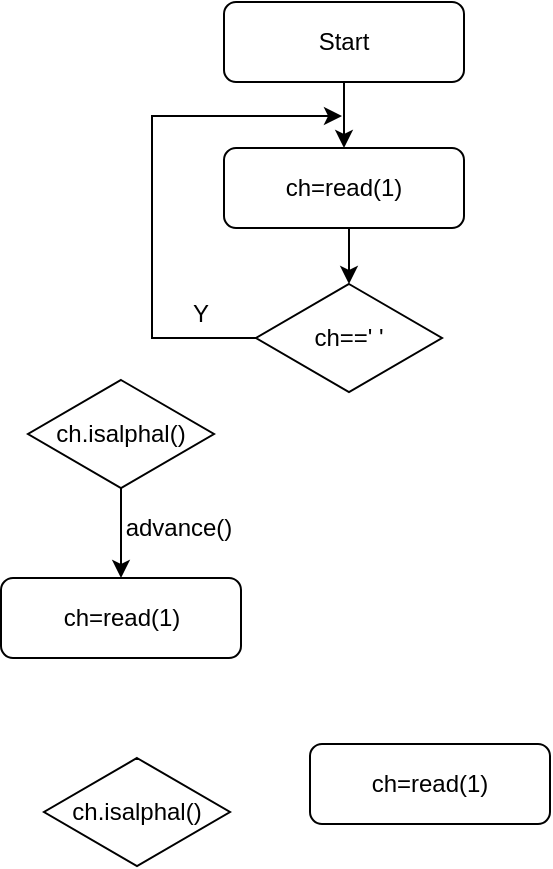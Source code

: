 <mxfile version="20.3.0" type="device"><diagram id="C5RBs43oDa-KdzZeNtuy" name="Page-1"><mxGraphModel dx="411" dy="579" grid="0" gridSize="10" guides="1" tooltips="1" connect="1" arrows="1" fold="1" page="1" pageScale="1" pageWidth="827" pageHeight="1169" math="0" shadow="0"><root><mxCell id="WIyWlLk6GJQsqaUBKTNV-0"/><mxCell id="WIyWlLk6GJQsqaUBKTNV-1" parent="WIyWlLk6GJQsqaUBKTNV-0"/><mxCell id="KAq6Mw872pfE508ukw00-6" style="edgeStyle=orthogonalEdgeStyle;rounded=0;orthogonalLoop=1;jettySize=auto;html=1;exitX=0.5;exitY=1;exitDx=0;exitDy=0;entryX=0.5;entryY=0;entryDx=0;entryDy=0;" edge="1" parent="WIyWlLk6GJQsqaUBKTNV-1" source="WIyWlLk6GJQsqaUBKTNV-3" target="KAq6Mw872pfE508ukw00-5"><mxGeometry relative="1" as="geometry"/></mxCell><mxCell id="WIyWlLk6GJQsqaUBKTNV-3" value="ch=read(1)" style="rounded=1;whiteSpace=wrap;html=1;fontSize=12;glass=0;strokeWidth=1;shadow=0;" parent="WIyWlLk6GJQsqaUBKTNV-1" vertex="1"><mxGeometry x="160" y="80" width="120" height="40" as="geometry"/></mxCell><mxCell id="KAq6Mw872pfE508ukw00-2" style="edgeStyle=orthogonalEdgeStyle;rounded=0;orthogonalLoop=1;jettySize=auto;html=1;exitX=0.5;exitY=1;exitDx=0;exitDy=0;" edge="1" parent="WIyWlLk6GJQsqaUBKTNV-1" source="KAq6Mw872pfE508ukw00-1" target="WIyWlLk6GJQsqaUBKTNV-3"><mxGeometry relative="1" as="geometry"/></mxCell><mxCell id="KAq6Mw872pfE508ukw00-1" value="Start" style="rounded=1;whiteSpace=wrap;html=1;fontSize=12;glass=0;strokeWidth=1;shadow=0;" vertex="1" parent="WIyWlLk6GJQsqaUBKTNV-1"><mxGeometry x="160" y="7" width="120" height="40" as="geometry"/></mxCell><mxCell id="KAq6Mw872pfE508ukw00-4" value="ch=read(1)" style="rounded=1;whiteSpace=wrap;html=1;fontSize=12;glass=0;strokeWidth=1;shadow=0;" vertex="1" parent="WIyWlLk6GJQsqaUBKTNV-1"><mxGeometry x="203" y="378" width="120" height="40" as="geometry"/></mxCell><mxCell id="KAq6Mw872pfE508ukw00-7" style="edgeStyle=orthogonalEdgeStyle;rounded=0;orthogonalLoop=1;jettySize=auto;html=1;entryX=0;entryY=0.5;entryDx=0;entryDy=0;exitX=0;exitY=0.5;exitDx=0;exitDy=0;" edge="1" parent="WIyWlLk6GJQsqaUBKTNV-1" source="KAq6Mw872pfE508ukw00-5"><mxGeometry relative="1" as="geometry"><mxPoint x="219" y="64" as="targetPoint"/><Array as="points"><mxPoint x="124" y="175"/><mxPoint x="124" y="64"/></Array></mxGeometry></mxCell><mxCell id="KAq6Mw872pfE508ukw00-5" value="ch==' '" style="rhombus;whiteSpace=wrap;html=1;" vertex="1" parent="WIyWlLk6GJQsqaUBKTNV-1"><mxGeometry x="176" y="148" width="93" height="54" as="geometry"/></mxCell><mxCell id="KAq6Mw872pfE508ukw00-8" value="Y" style="text;html=1;align=center;verticalAlign=middle;resizable=0;points=[];autosize=1;strokeColor=none;fillColor=none;" vertex="1" parent="WIyWlLk6GJQsqaUBKTNV-1"><mxGeometry x="135" y="150" width="26" height="26" as="geometry"/></mxCell><mxCell id="KAq6Mw872pfE508ukw00-13" style="edgeStyle=orthogonalEdgeStyle;rounded=0;orthogonalLoop=1;jettySize=auto;html=1;exitX=0.5;exitY=1;exitDx=0;exitDy=0;entryX=0.5;entryY=0;entryDx=0;entryDy=0;" edge="1" parent="WIyWlLk6GJQsqaUBKTNV-1" source="KAq6Mw872pfE508ukw00-9" target="KAq6Mw872pfE508ukw00-12"><mxGeometry relative="1" as="geometry"/></mxCell><mxCell id="KAq6Mw872pfE508ukw00-9" value="ch.isalphal()" style="rhombus;whiteSpace=wrap;html=1;" vertex="1" parent="WIyWlLk6GJQsqaUBKTNV-1"><mxGeometry x="62" y="196" width="93" height="54" as="geometry"/></mxCell><mxCell id="KAq6Mw872pfE508ukw00-10" value="ch.isalphal()" style="rhombus;whiteSpace=wrap;html=1;" vertex="1" parent="WIyWlLk6GJQsqaUBKTNV-1"><mxGeometry x="70" y="385" width="93" height="54" as="geometry"/></mxCell><mxCell id="KAq6Mw872pfE508ukw00-12" value="ch=read(1)" style="rounded=1;whiteSpace=wrap;html=1;fontSize=12;glass=0;strokeWidth=1;shadow=0;" vertex="1" parent="WIyWlLk6GJQsqaUBKTNV-1"><mxGeometry x="48.5" y="295" width="120" height="40" as="geometry"/></mxCell><mxCell id="KAq6Mw872pfE508ukw00-14" value="advance()" style="text;html=1;align=center;verticalAlign=middle;resizable=0;points=[];autosize=1;strokeColor=none;fillColor=none;" vertex="1" parent="WIyWlLk6GJQsqaUBKTNV-1"><mxGeometry x="101" y="257" width="71" height="26" as="geometry"/></mxCell></root></mxGraphModel></diagram></mxfile>